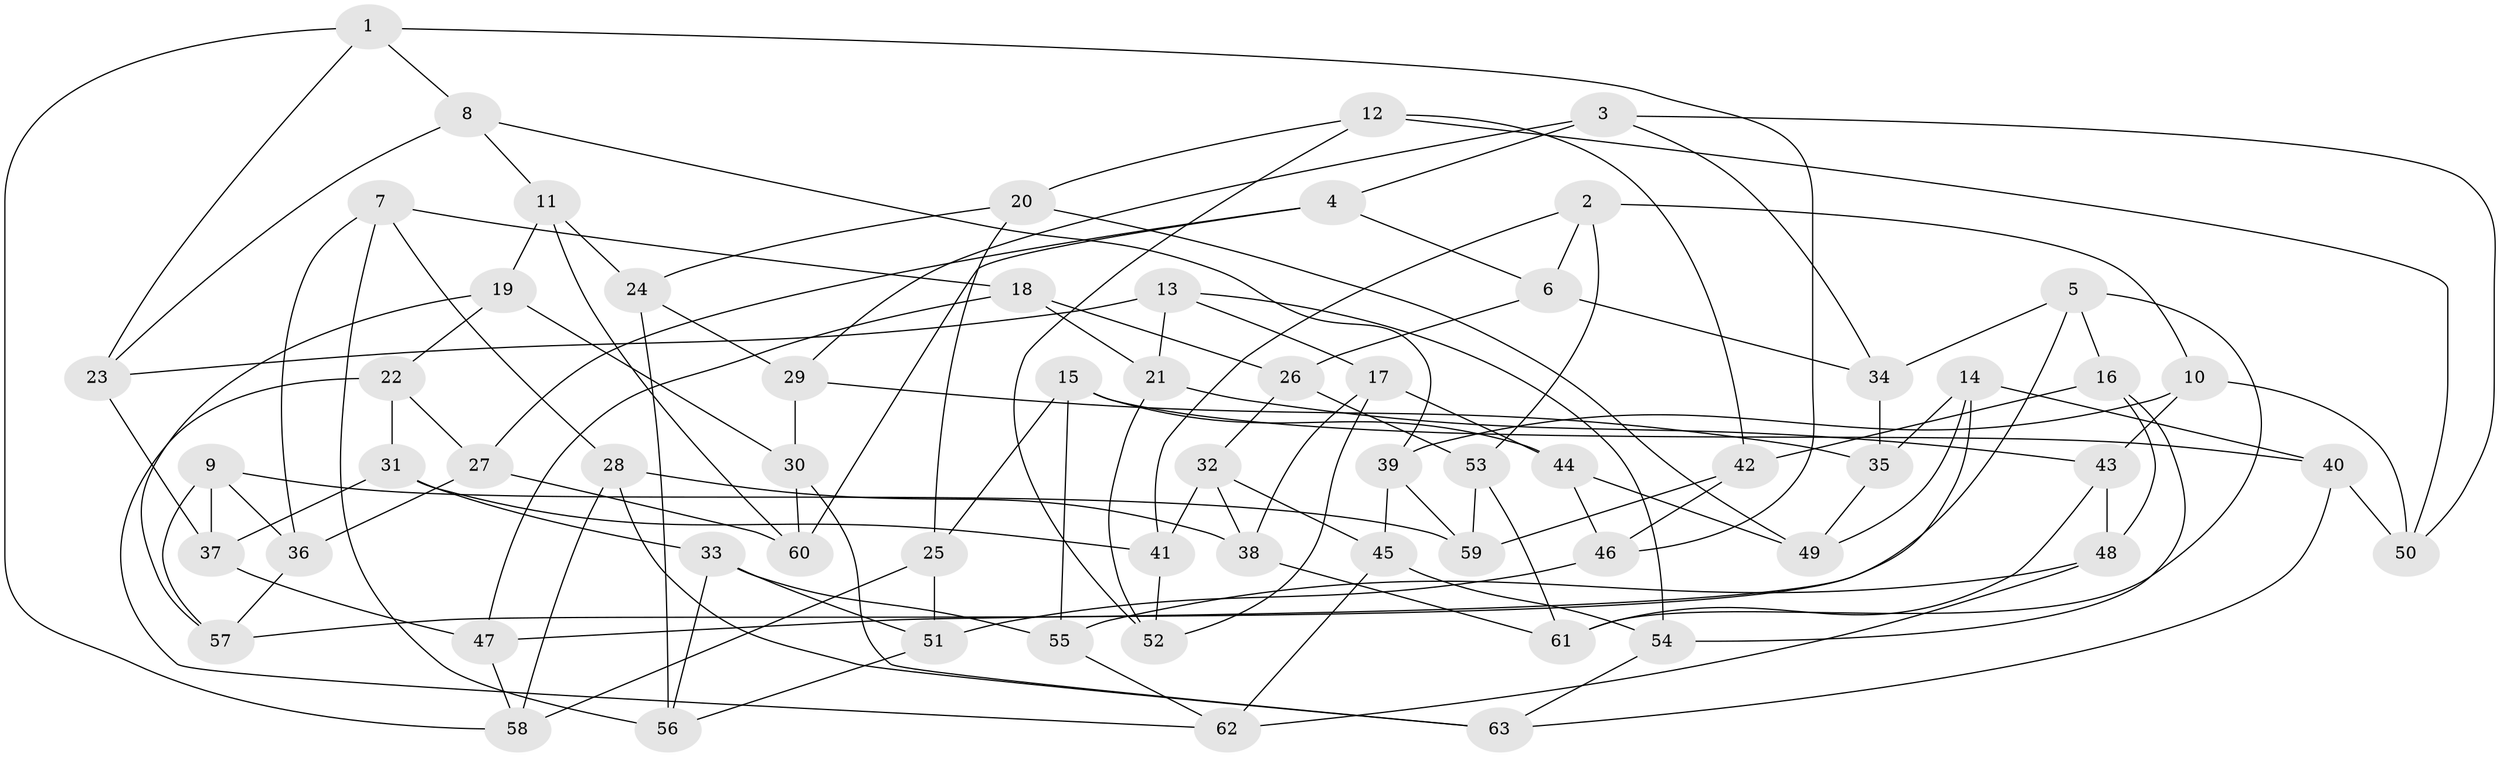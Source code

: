 // coarse degree distribution, {5: 0.2777777777777778, 6: 0.4722222222222222, 4: 0.25}
// Generated by graph-tools (version 1.1) at 2025/42/03/06/25 10:42:20]
// undirected, 63 vertices, 126 edges
graph export_dot {
graph [start="1"]
  node [color=gray90,style=filled];
  1;
  2;
  3;
  4;
  5;
  6;
  7;
  8;
  9;
  10;
  11;
  12;
  13;
  14;
  15;
  16;
  17;
  18;
  19;
  20;
  21;
  22;
  23;
  24;
  25;
  26;
  27;
  28;
  29;
  30;
  31;
  32;
  33;
  34;
  35;
  36;
  37;
  38;
  39;
  40;
  41;
  42;
  43;
  44;
  45;
  46;
  47;
  48;
  49;
  50;
  51;
  52;
  53;
  54;
  55;
  56;
  57;
  58;
  59;
  60;
  61;
  62;
  63;
  1 -- 8;
  1 -- 46;
  1 -- 58;
  1 -- 23;
  2 -- 41;
  2 -- 10;
  2 -- 53;
  2 -- 6;
  3 -- 50;
  3 -- 4;
  3 -- 29;
  3 -- 34;
  4 -- 27;
  4 -- 60;
  4 -- 6;
  5 -- 57;
  5 -- 34;
  5 -- 61;
  5 -- 16;
  6 -- 34;
  6 -- 26;
  7 -- 56;
  7 -- 18;
  7 -- 36;
  7 -- 28;
  8 -- 23;
  8 -- 39;
  8 -- 11;
  9 -- 57;
  9 -- 37;
  9 -- 59;
  9 -- 36;
  10 -- 43;
  10 -- 39;
  10 -- 50;
  11 -- 60;
  11 -- 24;
  11 -- 19;
  12 -- 20;
  12 -- 50;
  12 -- 52;
  12 -- 42;
  13 -- 17;
  13 -- 54;
  13 -- 21;
  13 -- 23;
  14 -- 35;
  14 -- 40;
  14 -- 47;
  14 -- 49;
  15 -- 44;
  15 -- 25;
  15 -- 55;
  15 -- 40;
  16 -- 48;
  16 -- 42;
  16 -- 54;
  17 -- 38;
  17 -- 44;
  17 -- 52;
  18 -- 26;
  18 -- 21;
  18 -- 47;
  19 -- 22;
  19 -- 57;
  19 -- 30;
  20 -- 24;
  20 -- 49;
  20 -- 25;
  21 -- 43;
  21 -- 52;
  22 -- 31;
  22 -- 62;
  22 -- 27;
  23 -- 37;
  24 -- 56;
  24 -- 29;
  25 -- 58;
  25 -- 51;
  26 -- 32;
  26 -- 53;
  27 -- 36;
  27 -- 60;
  28 -- 58;
  28 -- 63;
  28 -- 38;
  29 -- 30;
  29 -- 35;
  30 -- 60;
  30 -- 63;
  31 -- 33;
  31 -- 41;
  31 -- 37;
  32 -- 45;
  32 -- 41;
  32 -- 38;
  33 -- 56;
  33 -- 51;
  33 -- 55;
  34 -- 35;
  35 -- 49;
  36 -- 57;
  37 -- 47;
  38 -- 61;
  39 -- 59;
  39 -- 45;
  40 -- 50;
  40 -- 63;
  41 -- 52;
  42 -- 59;
  42 -- 46;
  43 -- 61;
  43 -- 48;
  44 -- 46;
  44 -- 49;
  45 -- 62;
  45 -- 54;
  46 -- 51;
  47 -- 58;
  48 -- 55;
  48 -- 62;
  51 -- 56;
  53 -- 61;
  53 -- 59;
  54 -- 63;
  55 -- 62;
}
